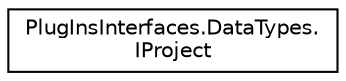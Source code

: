 digraph "Graphical Class Hierarchy"
{
  edge [fontname="Helvetica",fontsize="10",labelfontname="Helvetica",labelfontsize="10"];
  node [fontname="Helvetica",fontsize="10",shape=record];
  rankdir="LR";
  Node1 [label="PlugInsInterfaces.DataTypes.\lIProject",height=0.2,width=0.4,color="black", fillcolor="white", style="filled",URL="$interface_plug_ins_interfaces_1_1_data_types_1_1_i_project.html",tooltip="Object representing the collection of entities of a loaded project "];
}
